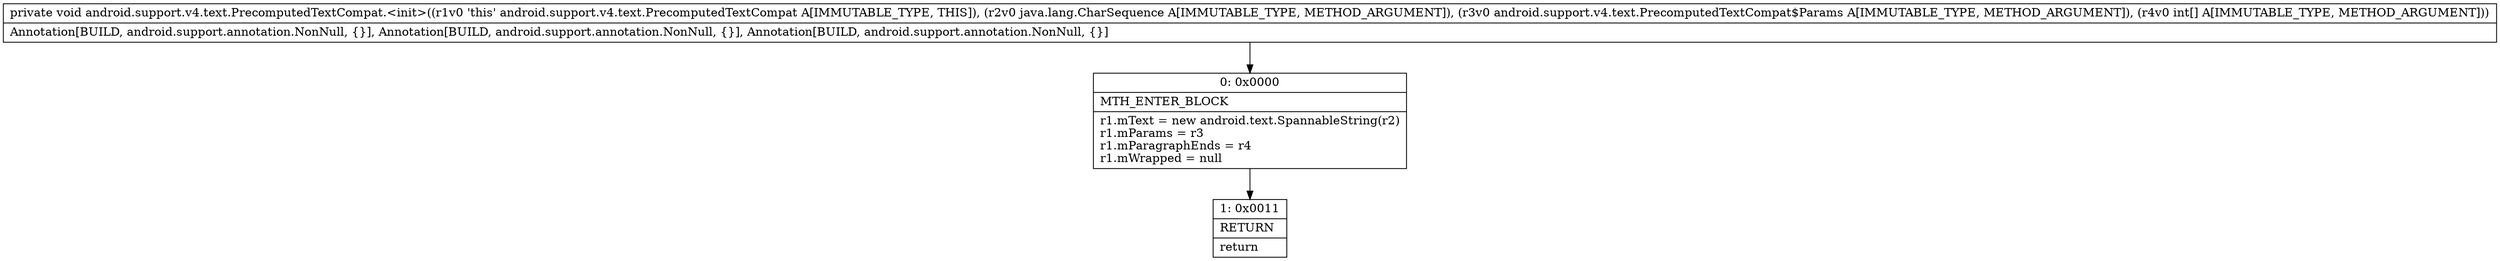 digraph "CFG forandroid.support.v4.text.PrecomputedTextCompat.\<init\>(Ljava\/lang\/CharSequence;Landroid\/support\/v4\/text\/PrecomputedTextCompat$Params;[I)V" {
Node_0 [shape=record,label="{0\:\ 0x0000|MTH_ENTER_BLOCK\l|r1.mText = new android.text.SpannableString(r2)\lr1.mParams = r3\lr1.mParagraphEnds = r4\lr1.mWrapped = null\l}"];
Node_1 [shape=record,label="{1\:\ 0x0011|RETURN\l|return\l}"];
MethodNode[shape=record,label="{private void android.support.v4.text.PrecomputedTextCompat.\<init\>((r1v0 'this' android.support.v4.text.PrecomputedTextCompat A[IMMUTABLE_TYPE, THIS]), (r2v0 java.lang.CharSequence A[IMMUTABLE_TYPE, METHOD_ARGUMENT]), (r3v0 android.support.v4.text.PrecomputedTextCompat$Params A[IMMUTABLE_TYPE, METHOD_ARGUMENT]), (r4v0 int[] A[IMMUTABLE_TYPE, METHOD_ARGUMENT]))  | Annotation[BUILD, android.support.annotation.NonNull, \{\}], Annotation[BUILD, android.support.annotation.NonNull, \{\}], Annotation[BUILD, android.support.annotation.NonNull, \{\}]\l}"];
MethodNode -> Node_0;
Node_0 -> Node_1;
}

